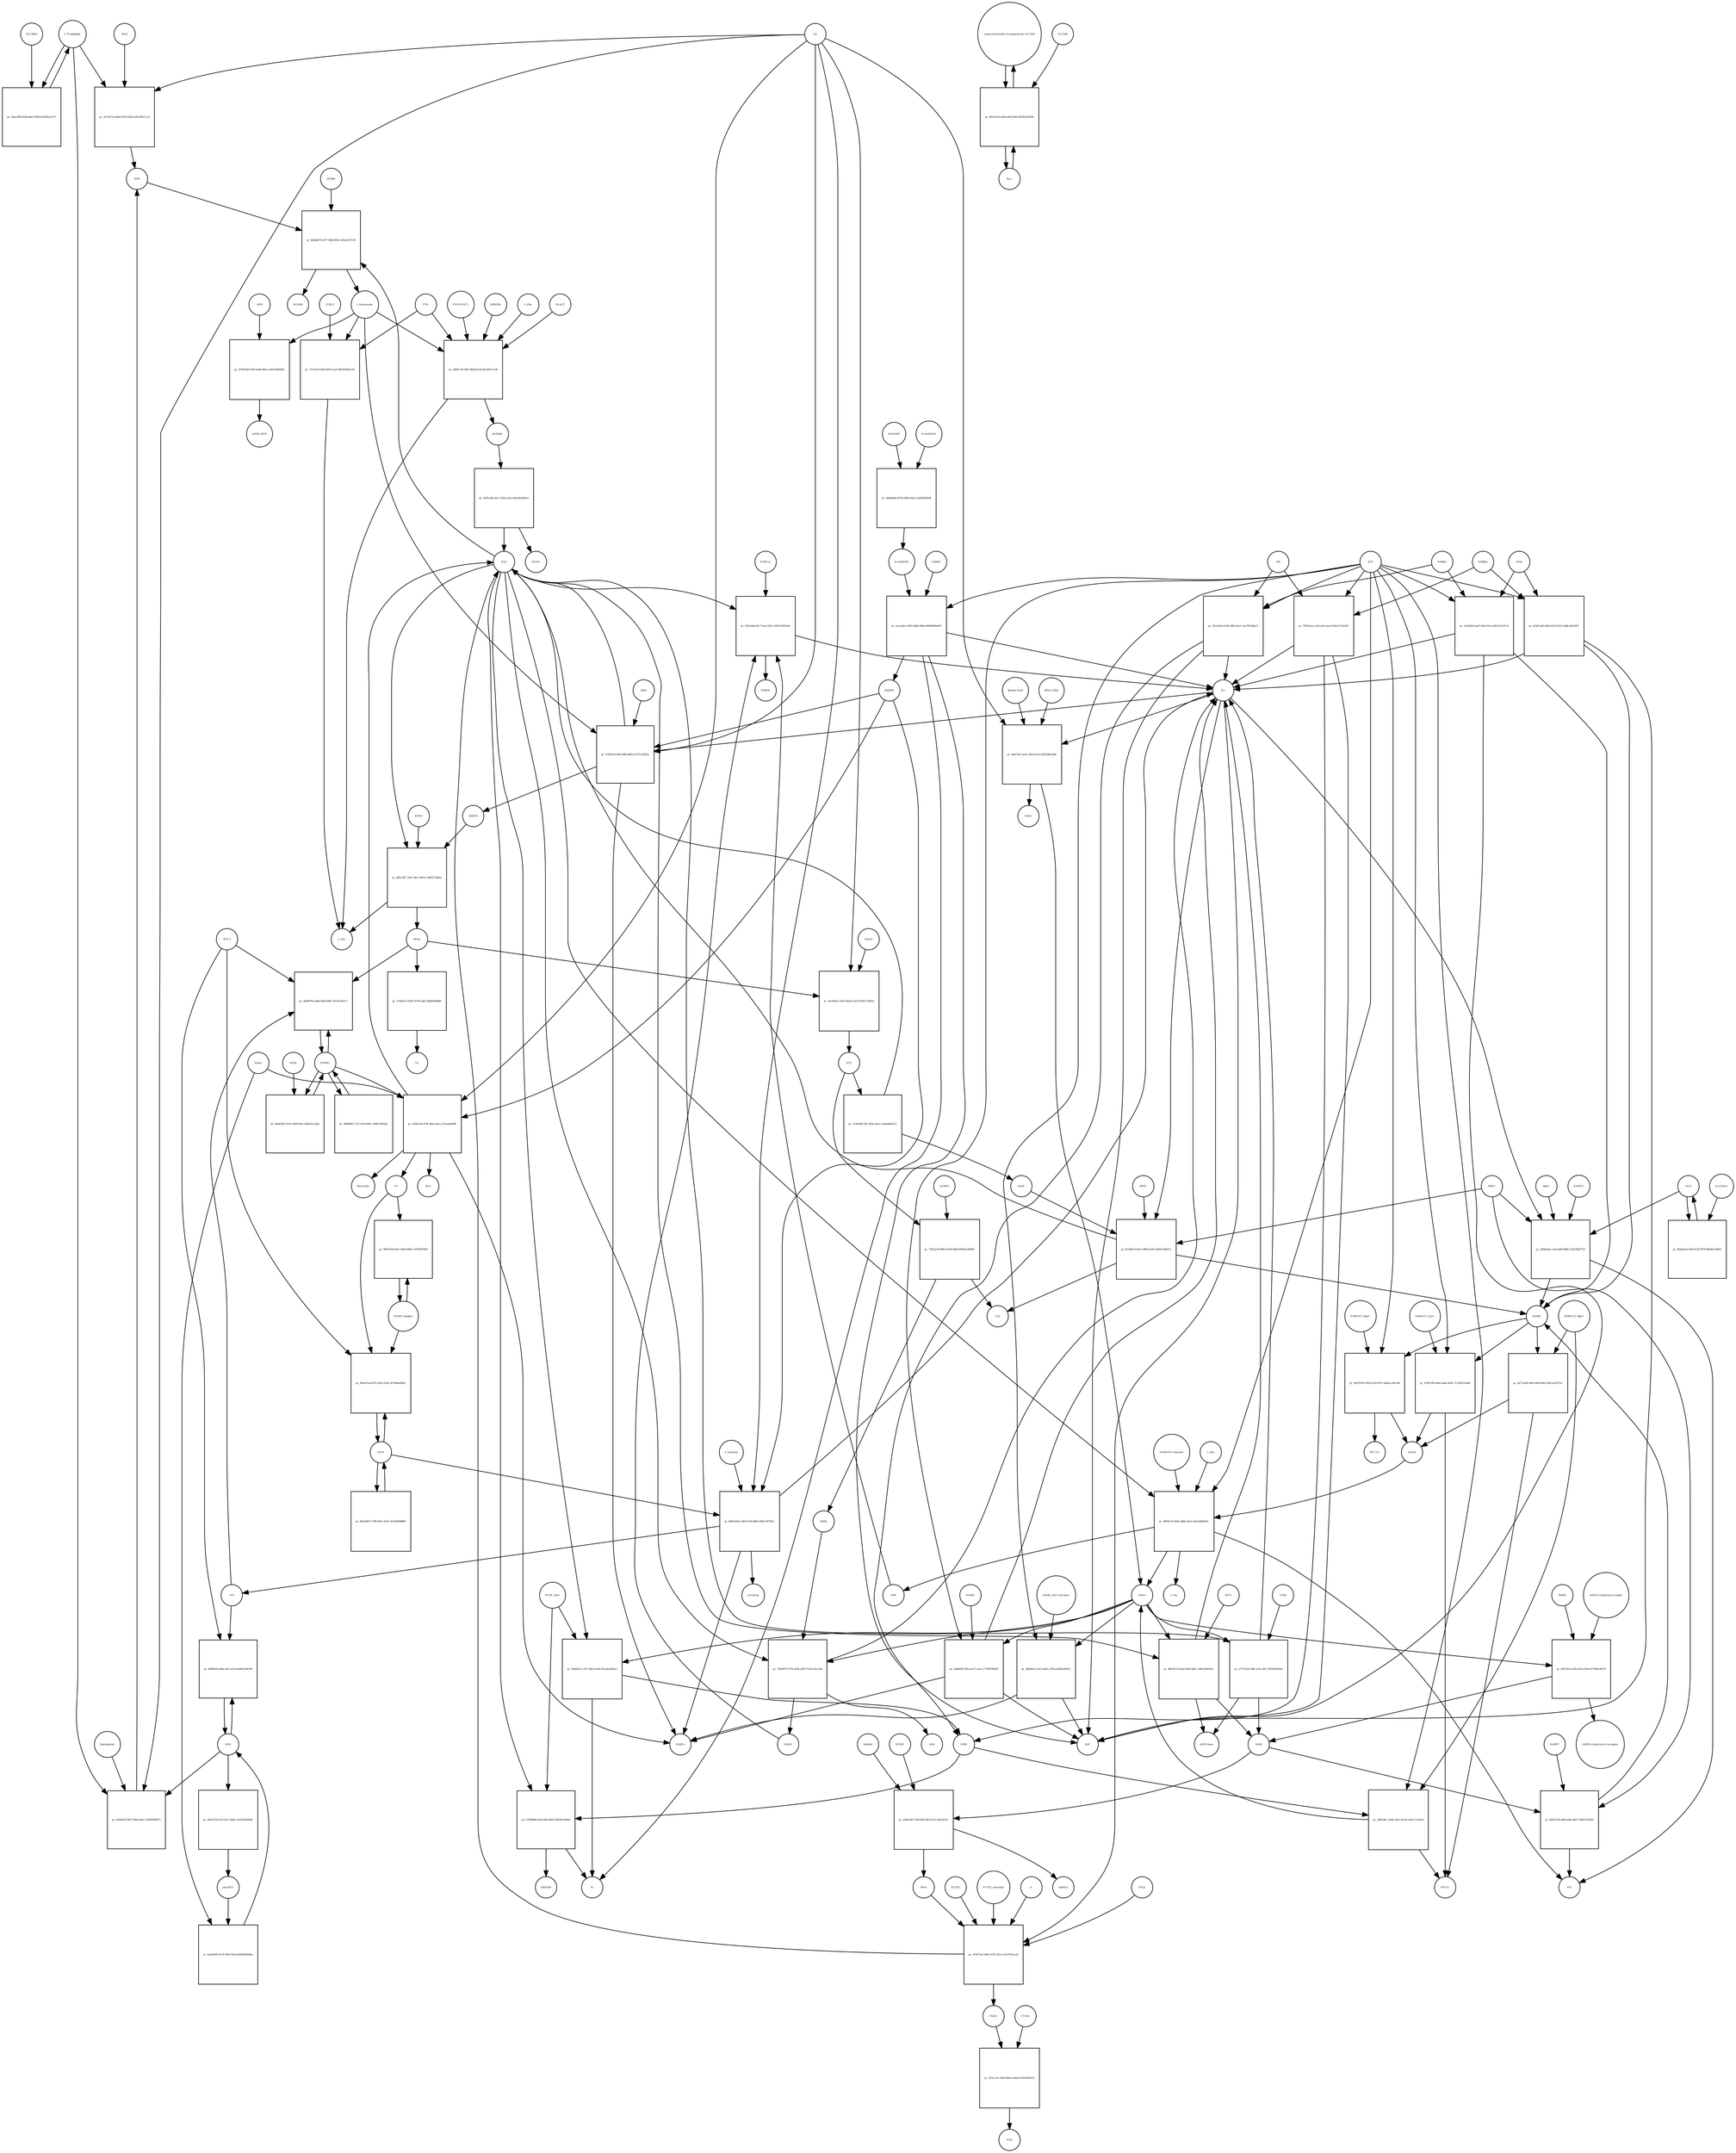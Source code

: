 strict digraph  {
"L-Tryptophan" [annotation="urn_miriam_obo.chebi_CHEBI%3A57912", bipartite=0, cls="simple chemical", fontsize=4, label="L-Tryptophan", shape=circle];
"pr_5dae30f8-d168-4daf-959d-9a263fa15c75" [annotation="", bipartite=1, cls=process, fontsize=4, label="pr_5dae30f8-d168-4daf-959d-9a263fa15c75", shape=square];
SLC36A4 [annotation=urn_miriam_uniprot_Q6YBV0, bipartite=0, cls=macromolecule, fontsize=4, label=SLC36A4, shape=circle];
"pr_207c871b-9ab9-470a-83d2-b36319b17cc4" [annotation="", bipartite=1, cls=process, fontsize=4, label="pr_207c871b-9ab9-470a-83d2-b36319b17cc4", shape=square];
NFK [annotation="urn_miriam_obo.chebi_CHEBI%3A18377", bipartite=0, cls="simple chemical", fontsize=4, label=NFK, shape=circle];
IDO2 [annotation=urn_miriam_uniprot_Q6ZQW0, bipartite=0, cls=macromolecule, fontsize=4, label=IDO2, shape=circle];
O2 [annotation="urn_miriam_obo.chebi_CHEBI%3A15379", bipartite=0, cls="simple chemical", fontsize=4, label=O2, shape=circle];
"pr_4e69efcd-f837-4f69-a9e2-14385f65d875" [annotation="", bipartite=1, cls=process, fontsize=4, label="pr_4e69efcd-f837-4f69-a9e2-14385f65d875", shape=square];
IDO1 [annotation=urn_miriam_uniprot_P14902, bipartite=0, cls=complex, fontsize=4, label=IDO1, shape=circle];
Epacadostat [annotation="", bipartite=0, cls="simple chemical", fontsize=4, label=Epacadostat, shape=circle];
"pr_bd2dab75-eb77-46d4-80dc-af5ee5f57cf0" [annotation="", bipartite=1, cls=process, fontsize=4, label="pr_bd2dab75-eb77-46d4-80dc-af5ee5f57cf0", shape=square];
"L-Kynurenine" [annotation="urn_miriam_obo.chebi_CHEBI%3A16946", bipartite=0, cls="simple chemical", fontsize=4, label="L-Kynurenine", shape=circle];
AFMID [annotation=urn_miriam_uniprot_Q63HM1, bipartite=0, cls=macromolecule, fontsize=4, label=AFMID, shape=circle];
H2O [annotation="urn_miriam_obo.chebi_CHEBI%3A15377", bipartite=0, cls="simple chemical", fontsize=4, label=H2O, shape=circle];
HCOOH [annotation="urn_miriam_obo.chebi_CHEBI%3A30751", bipartite=0, cls="simple chemical", fontsize=4, label=HCOOH, shape=circle];
"pr_a90dc37b-fdb7-4828-be1b-f6a3afb71cdb" [annotation="", bipartite=1, cls=process, fontsize=4, label="pr_a90dc37b-fdb7-4828-be1b-f6a3afb71cdb", shape=square];
"AP-DOBu" [annotation="urn_miriam_obo.chebi_CHEBI%3A17442", bipartite=0, cls="simple chemical", fontsize=4, label="AP-DOBu", shape=circle];
"PXLP-KYAT1" [annotation="urn_miriam_uniprot_Q16773|urn_miriam_obo.chebi_CHEBI%3A18405", bipartite=0, cls="complex multimer", fontsize=4, label="PXLP-KYAT1", shape=circle];
I3PROPA [annotation="urn_miriam_obo.chebi_CHEBI%3A43580", bipartite=0, cls=macromolecule, fontsize=4, label=I3PROPA, shape=circle];
"L-Phe" [annotation="urn_miriam_obo.chebi_CHEBI%3A58095", bipartite=0, cls="simple chemical", fontsize=4, label="L-Phe", shape=circle];
I3LACT [annotation="urn_miriam_obo.chebi_CHEBI%3A55528", bipartite=0, cls=macromolecule, fontsize=4, label=I3LACT, shape=circle];
PYR [annotation="urn_miriam_obo.chebi_CHEBI%3A15361", bipartite=0, cls="simple chemical", fontsize=4, label=PYR, shape=circle];
"L-Ala" [annotation="urn_miriam_obo.chebi_CHEBI%3A57972", bipartite=0, cls="simple chemical", fontsize=4, label="L-Ala", shape=circle];
"pr_7515a55f-3af6-4032-aac0-86c66344e134" [annotation="", bipartite=1, cls=process, fontsize=4, label="pr_7515a55f-3af6-4032-aac0-86c66344e134", shape=square];
CCBL2 [annotation=urn_miriam_uniprot_Q6YP21, bipartite=0, cls="macromolecule multimer", fontsize=4, label=CCBL2, shape=circle];
"pr_26f5c3d4-abc1-4554-acfa-d34e2be9d21d" [annotation="", bipartite=1, cls=process, fontsize=4, label="pr_26f5c3d4-abc1-4554-acfa-d34e2be9d21d", shape=square];
KYNA [annotation="urn_miriam_obo.chebi_CHEBI%3A18344", bipartite=0, cls="simple chemical", fontsize=4, label=KYNA, shape=circle];
"pr_b7f51019-f9fd-49f6-86f3-b7375110f53a" [annotation="", bipartite=1, cls=process, fontsize=4, label="pr_b7f51019-f9fd-49f6-86f3-b7375110f53a", shape=square];
"3HKYN" [annotation="urn_miriam_obo.chebi_CHEBI%3A17380", bipartite=0, cls="simple chemical", fontsize=4, label="3HKYN", shape=circle];
KMO [annotation=urn_miriam_uniprot_O15229, bipartite=0, cls=macromolecule, fontsize=4, label=KMO, shape=circle];
NADPH [annotation="urn_miriam_obo.chebi_CHEBI%3A16474", bipartite=0, cls="simple chemical", fontsize=4, label=NADPH, shape=circle];
"H+" [annotation="urn_miriam_obo.chebi_CHEBI%3A15378", bipartite=0, cls="simple chemical", fontsize=4, label="H+", shape=circle];
"NADP+" [annotation="urn_miriam_obo.chebi_CHEBI%3A18009", bipartite=0, cls="simple chemical", fontsize=4, label="NADP+", shape=circle];
"pr_d80c14f7-1b01-46c1-86e4-c44f92728a6a" [annotation="", bipartite=1, cls=process, fontsize=4, label="pr_d80c14f7-1b01-46c1-86e4-c44f92728a6a", shape=square];
"3HAA" [annotation="urn_miriam_obo.chebi_CHEBI%3A15793", bipartite=0, cls="simple chemical", fontsize=4, label="3HAA", shape=circle];
KYNU [annotation=urn_miriam_uniprot_Q16719, bipartite=0, cls="macromolecule multimer", fontsize=4, label=KYNU, shape=circle];
"pr_ebc95a0c-a433-4b38-ac02-b7e05713d93e" [annotation="", bipartite=1, cls=process, fontsize=4, label="pr_ebc95a0c-a433-4b38-ac02-b7e05713d93e", shape=square];
ACS [annotation="urn_miriam_obo.chebi_CHEBI%3A29044", bipartite=0, cls="simple chemical", fontsize=4, label=ACS, shape=circle];
HAAO [annotation=urn_miriam_uniprot_P46952, bipartite=0, cls=macromolecule, fontsize=4, label=HAAO, shape=circle];
"pr_73412a70-06b3-4100-848d-9f36a2c04993" [annotation="", bipartite=1, cls=process, fontsize=4, label="pr_73412a70-06b3-4100-848d-9f36a2c04993", shape=square];
"2AMA" [annotation="urn_miriam_obo.chebi_CHEBI%3A15745", bipartite=0, cls="simple chemical", fontsize=4, label="2AMA", shape=circle];
ACMSD [annotation=urn_miriam_uniprot_Q8TDX5, bipartite=0, cls="macromolecule multimer", fontsize=4, label=ACMSD, shape=circle];
CO2 [annotation="urn_miriam_obo.chebi_CHEBI%3A16526", bipartite=0, cls="simple chemical", fontsize=4, label=CO2, shape=circle];
"pr_72b59f7f-377b-42db-a03f-7102e7dac10d" [annotation="", bipartite=1, cls=process, fontsize=4, label="pr_72b59f7f-377b-42db-a03f-7102e7dac10d", shape=square];
"2AM" [annotation="urn_miriam_obo.chebi_CHEBI%3A16886", bipartite=0, cls="simple chemical", fontsize=4, label="2AM", shape=circle];
"NAD+" [annotation="urn_miriam_obo.chebi_CHEBI%3A57540", bipartite=0, cls="simple chemical", fontsize=4, label="NAD+", shape=circle];
NADH [annotation="urn_miriam_obo.chebi_CHEBI%3A57945", bipartite=0, cls="simple chemical", fontsize=4, label=NADH, shape=circle];
"pr_c24943f8-2ff1-4f2a-8aea-7aeda68e5fc2" [annotation="", bipartite=1, cls=process, fontsize=4, label="pr_c24943f8-2ff1-4f2a-8aea-7aeda68e5fc2", shape=square];
QUIN [annotation="urn_miriam_obo.chebi_CHEBI%3A16675", bipartite=0, cls="simple chemical", fontsize=4, label=QUIN, shape=circle];
"pr_b70455b0-f328-4a4d-904a-cabd706dd566" [annotation="", bipartite=1, cls=process, fontsize=4, label="pr_b70455b0-f328-4a4d-904a-cabd706dd566", shape=square];
AHR [annotation=urn_miriam_uniprot_P35869, bipartite=0, cls=macromolecule, fontsize=4, label=AHR, shape=circle];
"AHR/L-KYN" [annotation="", bipartite=0, cls=complex, fontsize=4, label="AHR/L-KYN", shape=circle];
"pr_9096fefd-b90a-4af1-af18-8a8bd1836190" [annotation="", bipartite=1, cls=process, fontsize=4, label="pr_9096fefd-b90a-4af1-af18-8a8bd1836190", shape=square];
NO [annotation="urn_miriam_obo.chebi_CHEBI%3A16480", bipartite=0, cls="simple chemical", fontsize=4, label=NO, shape=circle];
"IFN-G" [annotation=urn_miriam_uniprot_Q14609, bipartite=0, cls=macromolecule, fontsize=4, label="IFN-G", shape=circle];
iNOS [annotation=urn_miriam_uniprot_P35228, bipartite=0, cls=macromolecule, fontsize=4, label=iNOS, shape=circle];
"pr_905a07ad-6476-45b2-93ed-26794fe89db2" [annotation="", bipartite=1, cls=process, fontsize=4, label="pr_905a07ad-6476-45b2-93ed-26794fe89db2", shape=square];
"Nf-KB Complex" [annotation="urn_miriam_uniprot_P19838|urn_miriam_uniprot_Q04206|urn_miriam_uniprot_Q00653", bipartite=0, cls=complex, fontsize=4, label="Nf-KB Complex", shape=circle];
CO [annotation="urn_miriam_obo.chebi_CHEBI%3A17245", bipartite=0, cls="simple chemical", fontsize=4, label=CO, shape=circle];
"L-Arginine" [annotation="urn_miriam_obo.chebi_CHEBI%3A16467", bipartite=0, cls="simple chemical", fontsize=4, label="L-Arginine", shape=circle];
"pr_d005a0d4-c26b-4158-bd00-a09ec937f2e1" [annotation="", bipartite=1, cls=process, fontsize=4, label="pr_d005a0d4-c26b-4158-bd00-a09ec937f2e1", shape=square];
Citrulline [annotation="urn_miriam_obo.chebi_CHEBI%3A16349", bipartite=0, cls="simple chemical", fontsize=4, label=Citrulline, shape=circle];
"pr_0b324d51-3706-454c-8a25-50334b99888f" [annotation="", bipartite=1, cls=process, fontsize=4, label="pr_0b324d51-3706-454c-8a25-50334b99888f", shape=square];
"pr_4f61411b-2a7f-4c11-8bac-2e52201bd56b" [annotation="", bipartite=1, cls=process, fontsize=4, label="pr_4f61411b-2a7f-4c11-8bac-2e52201bd56b", shape=square];
"apo-IDO1" [annotation=urn_miriam_uniprot_P14902, bipartite=0, cls=macromolecule, fontsize=4, label="apo-IDO1", shape=circle];
"R-NADPHX" [annotation="urn_miriam_obo.chebi_CHEBI%3A64085", bipartite=0, cls="simple chemical", fontsize=4, label="R-NADPHX", shape=circle];
"pr_e069da8b-007b-4588-9da9-132f383826df" [annotation="", bipartite=1, cls=process, fontsize=4, label="pr_e069da8b-007b-4588-9da9-132f383826df", shape=square];
"S-NADPHX" [annotation="urn_miriam_obo.chebi_CHEBI%3A64084", bipartite=0, cls="simple chemical", fontsize=4, label="S-NADPHX", shape=circle];
APOA1BP [annotation=urn_miriam_uniprot_O95544, bipartite=0, cls="macromolecule multimer", fontsize=4, label=APOA1BP, shape=circle];
"pr_dca2e6e5-2005-4d96-89b4-88894960e607" [annotation="", bipartite=1, cls=process, fontsize=4, label="pr_dca2e6e5-2005-4d96-89b4-88894960e607", shape=square];
CARKD [annotation=urn_miriam_uniprot_Q8IW45, bipartite=0, cls=macromolecule, fontsize=4, label=CARKD, shape=circle];
ATP [annotation="urn_miriam_obo.chebi_CHEBI%3A30616", bipartite=0, cls="simple chemical", fontsize=4, label=ATP, shape=circle];
ADP [annotation="urn_miriam_obo.chebi_CHEBI%3A456216", bipartite=0, cls="simple chemical", fontsize=4, label=ADP, shape=circle];
Pi [annotation="urn_miriam_obo.chebi_CHEBI%3A18367", bipartite=0, cls="simple chemical", fontsize=4, label=Pi, shape=circle];
"pr_e4b8d0f2-9f3e-4e57-aae5-2779907b0f55" [annotation="", bipartite=1, cls=process, fontsize=4, label="pr_e4b8d0f2-9f3e-4e57-aae5-2779907b0f55", shape=square];
NADK2 [annotation=urn_miriam_uniprot_Q4G0N4, bipartite=0, cls="macromolecule multimer", fontsize=4, label=NADK2, shape=circle];
NAMN [annotation="urn_miriam_obo.chebi_CHEBI%3A15763", bipartite=0, cls="simple chemical", fontsize=4, label=NAMN, shape=circle];
"pr_96478703-0504-4c28-9071-bb64ca34ce9b" [annotation="", bipartite=1, cls=process, fontsize=4, label="pr_96478703-0504-4c28-9071-bb64ca34ce9b", shape=square];
NAAD [annotation="urn_miriam_obo.chebi_CHEBI%3A18304", bipartite=0, cls="simple chemical", fontsize=4, label=NAAD, shape=circle];
"NMNAT3_Mg2+" [annotation="urn_miriam_uniprot_Q96T66|urn_miriam_obo.chebi_CHEBI%3A18420", bipartite=0, cls="complex multimer", fontsize=4, label="NMNAT3_Mg2+", shape=circle];
"PPi (3-)" [annotation="urn_miriam_obo.chebi_CHEBI%3A33019", bipartite=0, cls="simple chemical", fontsize=4, label="PPi (3-)", shape=circle];
"pr_9a713a96-440f-4969-80b3-9ba1e2f975e7" [annotation="", bipartite=1, cls=process, fontsize=4, label="pr_9a713a96-440f-4969-80b3-9ba1e2f975e7", shape=square];
"NMNAT2_Mg2+" [annotation="urn_miriam_uniprot_Q9BZQ4|urn_miriam_obo.chebi_CHEBI%3A18420", bipartite=0, cls=complex, fontsize=4, label="NMNAT2_Mg2+", shape=circle];
"PPi(3-)" [annotation="urn_miriam_obo.chebi_CHEBI%3A33019", bipartite=0, cls="simple chemical", fontsize=4, label="PPi(3-)", shape=circle];
NAR [annotation="urn_miriam_obo.chebi_CHEBI%3A58527", bipartite=0, cls="simple chemical", fontsize=4, label=NAR, shape=circle];
"pr_c5e45bc8-aaf7-4fef-97ee-0d0215a7d7cd" [annotation="", bipartite=1, cls=process, fontsize=4, label="pr_c5e45bc8-aaf7-4fef-97ee-0d0215a7d7cd", shape=square];
NMRK1 [annotation=urn_miriam_uniprot_Q9NWW6, bipartite=0, cls=macromolecule, fontsize=4, label=NMRK1, shape=circle];
"pr_0c687ad0-9482-4220-921d-38dfc4d7d187" [annotation="", bipartite=1, cls=process, fontsize=4, label="pr_0c687ad0-9482-4220-921d-38dfc4d7d187", shape=square];
NMRK2 [annotation=urn_miriam_uniprot_Q9NPI5, bipartite=0, cls=macromolecule, fontsize=4, label=NMRK2, shape=circle];
"pr_4bf5611b-45ba-4db0-a8c2-4a4cd288e56c" [annotation="", bipartite=1, cls=process, fontsize=4, label="pr_4bf5611b-45ba-4db0-a8c2-4a4cd288e56c", shape=square];
"NADSYN1 hexamer" [annotation=urn_miriam_uniprot_Q6IA69, bipartite=0, cls="macromolecule multimer", fontsize=4, label="NADSYN1 hexamer", shape=circle];
"L-Gln" [annotation="urn_miriam_obo.chebi_CHEBI%3A58359", bipartite=0, cls="simple chemical", fontsize=4, label="L-Gln", shape=circle];
"L-Glu" [annotation="urn_miriam_obo.chebi_CHEBI%3A29985", bipartite=0, cls="simple chemical", fontsize=4, label="L-Glu", shape=circle];
AMP [annotation="urn_miriam_obo.chebi_CHEBI%3A16027", bipartite=0, cls="simple chemical", fontsize=4, label=AMP, shape=circle];
PPi [annotation="urn_miriam_obo.chebi_CHEBI%3A29888", bipartite=0, cls="simple chemical", fontsize=4, label=PPi, shape=circle];
NMN [annotation="urn_miriam_obo.chebi_CHEBI%3A14649", bipartite=0, cls="simple chemical", fontsize=4, label=NMN, shape=circle];
"pr_368c38cc-bb9c-42a7-8cad-c49ccc7ceaad" [annotation="", bipartite=1, cls=process, fontsize=4, label="pr_368c38cc-bb9c-42a7-8cad-c49ccc7ceaad", shape=square];
NR [annotation="urn_miriam_obo.chebi_CHEBI%3A15927", bipartite=0, cls="simple chemical", fontsize=4, label=NR, shape=circle];
"pr_5915e418-2339-49b5-bea1-1ea765368e27" [annotation="", bipartite=1, cls=process, fontsize=4, label="pr_5915e418-2339-49b5-bea1-1ea765368e27", shape=square];
"pr_7907d1ae-cd23-4cf2-aec4-58c6c37b3255" [annotation="", bipartite=1, cls=process, fontsize=4, label="pr_7907d1ae-cd23-4cf2-aec4-58c6c37b3255", shape=square];
NCA [annotation="urn_miriam_obo.chebi_CHEBI%3A32544", bipartite=0, cls="simple chemical", fontsize=4, label=NCA, shape=circle];
"pr_3b5bed2a-cefd-4a86-8f8d-c52e76bd772f" [annotation="", bipartite=1, cls=process, fontsize=4, label="pr_3b5bed2a-cefd-4a86-8f8d-c52e76bd772f", shape=square];
NAPRT1 [annotation=urn_miriam_uniprot_Q6XQN6, bipartite=0, cls="macromolecule multimer", fontsize=4, label=NAPRT1, shape=circle];
"Mg2+" [annotation="urn_miriam_obo.chebi_CHEBI%3A18420", bipartite=0, cls="simple chemical", fontsize=4, label="Mg2+", shape=circle];
PRPP [annotation="urn_miriam_obo.chebi_CHEBI%3A17111", bipartite=0, cls="simple chemical", fontsize=4, label=PRPP, shape=circle];
"pr_402f3f29-e03b-4d14-834d-9779dbc09f78" [annotation="", bipartite=1, cls=process, fontsize=4, label="pr_402f3f29-e03b-4d14-834d-9779dbc09f78", shape=square];
NAM [annotation="urn_miriam_obo.chebi_CHEBI%3A17154", bipartite=0, cls="simple chemical", fontsize=4, label=NAM, shape=circle];
PARPs [annotation="urn_miriam_uniprot_Q8N5Y8|urn_miriam_uniprot_Q53GL7|urn_miriam_uniprot_Q8IXQ6", bipartite=0, cls=macromolecule, fontsize=4, label=PARPs, shape=circle];
"(ADP-D-ribosyl)(n)-acceptor" [annotation="urn_miriam_obo.chebi_CHEBI%3A133202", bipartite=0, cls="simple chemical", fontsize=4, label="(ADP-D-ribosyl)(n)-acceptor", shape=circle];
"(ADP-D-ribosyl)(n+1)-acceptor" [annotation="urn_miriam_obo.chebi_CHEBI%3A133203", bipartite=0, cls="simple chemical", fontsize=4, label="(ADP-D-ribosyl)(n+1)-acceptor", shape=circle];
"pr_9a5b7cb0-a6fb-4dee-96cf-194527a1f5f2" [annotation="", bipartite=1, cls=process, fontsize=4, label="pr_9a5b7cb0-a6fb-4dee-96cf-194527a1f5f2", shape=square];
NAMPT [annotation=urn_miriam_uniprot_P43490, bipartite=0, cls=macromolecule, fontsize=4, label=NAMPT, shape=circle];
"pr_e083caf6-7564-4f63-8013-8c1cd2e2dc33" [annotation="", bipartite=1, cls=process, fontsize=4, label="pr_e083caf6-7564-4f63-8013-8c1cd2e2dc33", shape=square];
MNA [annotation="urn_miriam_obo.chebi_CHEBI%3A16797", bipartite=0, cls="simple chemical", fontsize=4, label=MNA, shape=circle];
NNMT [annotation=urn_miriam_uniprot_P40261, bipartite=0, cls=macromolecule, fontsize=4, label=NNMT, shape=circle];
AdoMet [annotation="urn_miriam_obo.chebi_CHEBI%3A15414", bipartite=0, cls="simple chemical", fontsize=4, label=AdoMet, shape=circle];
AdoHcy [annotation="urn_miriam_obo.chebi_CHEBI%3A16680", bipartite=0, cls="simple chemical", fontsize=4, label=AdoHcy, shape=circle];
"pr_d1228ec6-bbc1-49f9-a52b-e5045c963015" [annotation="", bipartite=1, cls=process, fontsize=4, label="pr_d1228ec6-bbc1-49f9-a52b-e5045c963015", shape=square];
QPRT [annotation=urn_miriam_uniprot_Q15274, bipartite=0, cls=macromolecule, fontsize=4, label=QPRT, shape=circle];
"pr_d6f464ca-f5e2-4d43-a79b-d22b9e2fb47a" [annotation="", bipartite=1, cls=process, fontsize=4, label="pr_d6f464ca-f5e2-4d43-a79b-d22b9e2fb47a", shape=square];
"NADK_Zn2+ tetramer" [annotation="urn_miriam_uniprot_O95544|urn_miriam_obo.chebi_CHEBI%3A29105", bipartite=0, cls="complex multimer", fontsize=4, label="NADK_Zn2+ tetramer", shape=circle];
"pr_080c817d-ba26-48f3-bdb7-1d9c5384582c" [annotation="", bipartite=1, cls=process, fontsize=4, label="pr_080c817d-ba26-48f3-bdb7-1d9c5384582c", shape=square];
"ADP-ribose" [annotation="urn_miriam_obo.chebi_CHEBI%3A57967", bipartite=0, cls="simple chemical", fontsize=4, label="ADP-ribose", shape=circle];
BST1 [annotation=urn_miriam_uniprot_Q10588, bipartite=0, cls="macromolecule multimer", fontsize=4, label=BST1, shape=circle];
"pr_a7727e2b-598f-41d1-afe1-5f65d9f2f9a9" [annotation="", bipartite=1, cls=process, fontsize=4, label="pr_a7727e2b-598f-41d1-afe1-5f65d9f2f9a9", shape=square];
CD38 [annotation=urn_miriam_uniprot_P28907, bipartite=0, cls=macromolecule, fontsize=4, label=CD38, shape=circle];
"dh-beta-NAD" [annotation="urn_miriam_obo.chebi_CHEBI%3A90171|urn_miriam_obo.chebi_CHEBI%3A90174", bipartite=0, cls="simple chemical", fontsize=4, label="dh-beta-NAD", shape=circle];
"pr_a4fa7e61-aa4c-4f0d-813a-a30259be028e" [annotation="", bipartite=1, cls=process, fontsize=4, label="pr_a4fa7e61-aa4c-4f0d-813a-a30259be028e", shape=square];
H2O2 [annotation="urn_miriam_obo.chebi_CHEBI%3A16240", bipartite=0, cls="simple chemical", fontsize=4, label=H2O2, shape=circle];
RNLS_FAD [annotation="urn_miriam_uniprot_Q5VYX0|urn_miriam_obo.chebi_CHEBI%3A16238", bipartite=0, cls=complex, fontsize=4, label=RNLS_FAD, shape=circle];
"pr_544b03c5-c97c-48cd-919d-f5eada5482a3" [annotation="", bipartite=1, cls=process, fontsize=4, label="pr_544b03c5-c97c-48cd-919d-f5eada5482a3", shape=square];
"NT5E_Zn2+" [annotation="urn_miriam_uniprot_P21589|urn_miriam_obo.chebi_CHEBI%3A29105", bipartite=0, cls="complex multimer", fontsize=4, label="NT5E_Zn2+", shape=circle];
"pr_e7584964-afe6-4f9a-8b53-a859f21000ef" [annotation="", bipartite=1, cls=process, fontsize=4, label="pr_e7584964-afe6-4f9a-8b53-a859f21000ef", shape=square];
NRNAM [annotation="urn_miriam_obo.chebi_CHEBI%3A15927", bipartite=0, cls="simple chemical", fontsize=4, label=NRNAM, shape=circle];
"pr_0b2ba5e2-f5e8-4154-8f7f-b9bd0a33f641" [annotation="", bipartite=1, cls=process, fontsize=4, label="pr_0b2ba5e2-f5e8-4154-8f7f-b9bd0a33f641", shape=square];
SLC22A13 [annotation=urn_miriam_uniprot_Q9Y226, bipartite=0, cls=macromolecule, fontsize=4, label=SLC22A13, shape=circle];
"pr_50f1b58d-9a77-4ac3-815c-6f01162932eb" [annotation="", bipartite=1, cls=process, fontsize=4, label="pr_50f1b58d-9a77-4ac3-815c-6f01162932eb", shape=square];
NMNH [annotation="urn_miriam_obo.chebi_CHEBI%3A74452", bipartite=0, cls="simple chemical", fontsize=4, label=NMNH, shape=circle];
NUDT12 [annotation=urn_miriam_uniprot_Q9BQG2, bipartite=0, cls=macromolecule, fontsize=4, label=NUDT12, shape=circle];
"pr_47847200-08a0-4dee-8e81-7c1050114a94" [annotation="", bipartite=1, cls=process, fontsize=4, label="pr_47847200-08a0-4dee-8e81-7c1050114a94", shape=square];
"NMNAT1_Zn2+" [annotation="urn_miriam_uniprot_Q9HAN9|urn_miriam_obo.chebi_CHEBI%3A29105", bipartite=0, cls="complex multimer", fontsize=4, label="NMNAT1_Zn2+", shape=circle];
PGG2 [annotation="urn_miriam_obo.chebi_CHEBI%3A27647", bipartite=0, cls="simple chemical", fontsize=4, label=PGG2, shape=circle];
"pr_b7b6752e-06b5-47ff-a31b-1c9a7910aca8" [annotation="", bipartite=1, cls=process, fontsize=4, label="pr_b7b6752e-06b5-47ff-a31b-1c9a7910aca8", shape=square];
PGH2 [annotation="urn_miriam_obo.chebi_CHEBI%3A15554", bipartite=0, cls="simple chemical", fontsize=4, label=PGH2, shape=circle];
PTGS2 [annotation=urn_miriam_uniprot_P35354, bipartite=0, cls="macromolecule multimer", fontsize=4, label=PTGS2, shape=circle];
PTCS2_celecoxib [annotation="urn_miriam_uniprot_P35354|urn_miriam_obo.chebi_CHEBI%3A41423", bipartite=0, cls=complex, fontsize=4, label=PTCS2_celecoxib, shape=circle];
"e-" [annotation="urn_miriam_obo.chebi_CHEBI%3A10545", bipartite=0, cls="simple chemical", fontsize=4, label="e-", shape=circle];
"pr_353ccc0c-d924-4ba4-a0bd-d73653366215" [annotation="", bipartite=1, cls=process, fontsize=4, label="pr_353ccc0c-d924-4ba4-a0bd-d73653366215", shape=square];
PGI2 [annotation="urn_miriam_obo.chebi_CHEBI%3A15552", bipartite=0, cls="simple chemical", fontsize=4, label=PGI2, shape=circle];
PTGIS [annotation=urn_miriam_uniprot_Q16647, bipartite=0, cls=macromolecule, fontsize=4, label=PTGIS, shape=circle];
"monocarboxylates transported by SLC5A8" [annotation="", bipartite=0, cls="simple chemical", fontsize=4, label="monocarboxylates transported by SLC5A8", shape=circle];
"pr_b5074cd2-ed49-405f-b0f2-8b23fe2d0391" [annotation="", bipartite=1, cls=process, fontsize=4, label="pr_b5074cd2-ed49-405f-b0f2-8b23fe2d0391", shape=square];
SLC5A8 [annotation=urn_miriam_uniprot_Q8N695, bipartite=0, cls=macromolecule, fontsize=4, label=SLC5A8, shape=circle];
"Na+" [annotation="urn_miriam_obo.chebi_CHEBI%3A29101", bipartite=0, cls="simple chemical", fontsize=4, label="Na+", shape=circle];
HMOX1 [annotation="", bipartite=0, cls=macromolecule, fontsize=4, label=HMOX1, shape=circle];
"pr_debf078e-ebdb-4af6-b8f4-7be1fa54e217" [annotation="", bipartite=1, cls=process, fontsize=4, label="pr_debf078e-ebdb-4af6-b8f4-7be1fa54e217", shape=square];
"pr_8d9fdbfb-7121-4318-bf4c-cf46b76b26af" [annotation="", bipartite=1, cls=process, fontsize=4, label="pr_8d9fdbfb-7121-4318-bf4c-cf46b76b26af", shape=square];
Heme [annotation="urn_miriam_obo.chebi_CHEBI%3A30413", bipartite=0, cls="simple chemical", fontsize=4, label=Heme, shape=circle];
"pr_e950c5d3-67ff-46ae-bec2-a7dcafad69ff" [annotation="", bipartite=1, cls=process, fontsize=4, label="pr_e950c5d3-67ff-46ae-bec2-a7dcafad69ff", shape=square];
Biliverdin [annotation="urn_miriam_obo.chebi_CHEBI%3A17033", bipartite=0, cls="simple chemical", fontsize=4, label=Biliverdin, shape=circle];
"Fe2+" [annotation="urn_miriam_obo.chebi_CHEBI%3A29033", bipartite=0, cls="simple chemical", fontsize=4, label="Fe2+", shape=circle];
"pr_8a845b32-8161-466f-9f2e-afdb1011af4a" [annotation="", bipartite=1, cls=process, fontsize=4, label="pr_8a845b32-8161-466f-9f2e-afdb1011af4a", shape=square];
Orf3a [annotation="urn_miriam_ncbiprotein_BCD58754|urn_miriam_uniprot_P0DTC3", bipartite=0, cls=macromolecule, fontsize=4, label=Orf3a, shape=circle];
"pr_990471f6-d1dc-404a-bbf6-c197403f3f59" [annotation="", bipartite=1, cls=process, fontsize=4, label="pr_990471f6-d1dc-404a-bbf6-c197403f3f59", shape=square];
"pr_baa05045-8c36-4fd5-96ad-64385b85fdbe" [annotation="", bipartite=1, cls=process, fontsize=4, label="pr_baa05045-8c36-4fd5-96ad-64385b85fdbe", shape=square];
"pr_a7465e31-6345-4759-aaf6-242bf0af8866" [annotation="", bipartite=1, cls="omitted process", fontsize=4, label="pr_a7465e31-6345-4759-aaf6-242bf0af8866", shape=square];
CA [annotation="", bipartite=0, cls="simple chemical", fontsize=4, label=CA, shape=circle];
"L-Tryptophan" -> "pr_5dae30f8-d168-4daf-959d-9a263fa15c75"  [annotation="", interaction_type=consumption];
"L-Tryptophan" -> "pr_207c871b-9ab9-470a-83d2-b36319b17cc4"  [annotation="", interaction_type=consumption];
"L-Tryptophan" -> "pr_4e69efcd-f837-4f69-a9e2-14385f65d875"  [annotation="", interaction_type=consumption];
"pr_5dae30f8-d168-4daf-959d-9a263fa15c75" -> "L-Tryptophan"  [annotation="", interaction_type=production];
SLC36A4 -> "pr_5dae30f8-d168-4daf-959d-9a263fa15c75"  [annotation="", interaction_type=catalysis];
"pr_207c871b-9ab9-470a-83d2-b36319b17cc4" -> NFK  [annotation="", interaction_type=production];
NFK -> "pr_bd2dab75-eb77-46d4-80dc-af5ee5f57cf0"  [annotation="", interaction_type=consumption];
IDO2 -> "pr_207c871b-9ab9-470a-83d2-b36319b17cc4"  [annotation="", interaction_type=catalysis];
O2 -> "pr_207c871b-9ab9-470a-83d2-b36319b17cc4"  [annotation="", interaction_type=consumption];
O2 -> "pr_4e69efcd-f837-4f69-a9e2-14385f65d875"  [annotation="", interaction_type=consumption];
O2 -> "pr_b7f51019-f9fd-49f6-86f3-b7375110f53a"  [annotation="", interaction_type=consumption];
O2 -> "pr_ebc95a0c-a433-4b38-ac02-b7e05713d93e"  [annotation="", interaction_type=consumption];
O2 -> "pr_d005a0d4-c26b-4158-bd00-a09ec937f2e1"  [annotation="", interaction_type=consumption];
O2 -> "pr_a4fa7e61-aa4c-4f0d-813a-a30259be028e"  [annotation="", interaction_type=consumption];
O2 -> "pr_e950c5d3-67ff-46ae-bec2-a7dcafad69ff"  [annotation="", interaction_type=consumption];
"pr_4e69efcd-f837-4f69-a9e2-14385f65d875" -> NFK  [annotation="", interaction_type=production];
IDO1 -> "pr_4e69efcd-f837-4f69-a9e2-14385f65d875"  [annotation="urn_miriam_pubmed_29531094|urn_miriam_pubmed_28523098|urn_miriam_pubmed_30338242|urn_miriam_pubmed_32292563", interaction_type=catalysis];
IDO1 -> "pr_9096fefd-b90a-4af1-af18-8a8bd1836190"  [annotation="", interaction_type=consumption];
IDO1 -> "pr_4f61411b-2a7f-4c11-8bac-2e52201bd56b"  [annotation="", interaction_type=consumption];
Epacadostat -> "pr_4e69efcd-f837-4f69-a9e2-14385f65d875"  [annotation="urn_miriam_pubmed_29531094|urn_miriam_pubmed_28523098|urn_miriam_pubmed_30338242|urn_miriam_pubmed_32292563", interaction_type=inhibition];
"pr_bd2dab75-eb77-46d4-80dc-af5ee5f57cf0" -> "L-Kynurenine"  [annotation="", interaction_type=production];
"pr_bd2dab75-eb77-46d4-80dc-af5ee5f57cf0" -> HCOOH  [annotation="", interaction_type=production];
"L-Kynurenine" -> "pr_a90dc37b-fdb7-4828-be1b-f6a3afb71cdb"  [annotation="", interaction_type=consumption];
"L-Kynurenine" -> "pr_7515a55f-3af6-4032-aac0-86c66344e134"  [annotation="", interaction_type=consumption];
"L-Kynurenine" -> "pr_b7f51019-f9fd-49f6-86f3-b7375110f53a"  [annotation="", interaction_type=consumption];
"L-Kynurenine" -> "pr_b70455b0-f328-4a4d-904a-cabd706dd566"  [annotation="", interaction_type=consumption];
AFMID -> "pr_bd2dab75-eb77-46d4-80dc-af5ee5f57cf0"  [annotation=urn_miriam_pubmed_29531094, interaction_type=catalysis];
H2O -> "pr_bd2dab75-eb77-46d4-80dc-af5ee5f57cf0"  [annotation="", interaction_type=consumption];
H2O -> "pr_d80c14f7-1b01-46c1-86e4-c44f92728a6a"  [annotation="", interaction_type=consumption];
H2O -> "pr_72b59f7f-377b-42db-a03f-7102e7dac10d"  [annotation="", interaction_type=consumption];
H2O -> "pr_4bf5611b-45ba-4db0-a8c2-4a4cd288e56c"  [annotation="", interaction_type=consumption];
H2O -> "pr_080c817d-ba26-48f3-bdb7-1d9c5384582c"  [annotation="", interaction_type=consumption];
H2O -> "pr_a7727e2b-598f-41d1-afe1-5f65d9f2f9a9"  [annotation="", interaction_type=consumption];
H2O -> "pr_544b03c5-c97c-48cd-919d-f5eada5482a3"  [annotation="", interaction_type=consumption];
H2O -> "pr_e7584964-afe6-4f9a-8b53-a859f21000ef"  [annotation="", interaction_type=consumption];
H2O -> "pr_50f1b58d-9a77-4ac3-815c-6f01162932eb"  [annotation="", interaction_type=consumption];
"pr_a90dc37b-fdb7-4828-be1b-f6a3afb71cdb" -> "AP-DOBu"  [annotation="", interaction_type=production];
"pr_a90dc37b-fdb7-4828-be1b-f6a3afb71cdb" -> "L-Ala"  [annotation="", interaction_type=production];
"AP-DOBu" -> "pr_26f5c3d4-abc1-4554-acfa-d34e2be9d21d"  [annotation="", interaction_type=consumption];
"PXLP-KYAT1" -> "pr_a90dc37b-fdb7-4828-be1b-f6a3afb71cdb"  [annotation="", interaction_type=catalysis];
I3PROPA -> "pr_a90dc37b-fdb7-4828-be1b-f6a3afb71cdb"  [annotation="", interaction_type=inhibition];
"L-Phe" -> "pr_a90dc37b-fdb7-4828-be1b-f6a3afb71cdb"  [annotation="", interaction_type=inhibition];
I3LACT -> "pr_a90dc37b-fdb7-4828-be1b-f6a3afb71cdb"  [annotation="", interaction_type=inhibition];
PYR -> "pr_a90dc37b-fdb7-4828-be1b-f6a3afb71cdb"  [annotation="", interaction_type=consumption];
PYR -> "pr_7515a55f-3af6-4032-aac0-86c66344e134"  [annotation="", interaction_type=consumption];
"pr_7515a55f-3af6-4032-aac0-86c66344e134" -> "L-Ala"  [annotation="", interaction_type=production];
CCBL2 -> "pr_7515a55f-3af6-4032-aac0-86c66344e134"  [annotation="", interaction_type=catalysis];
"pr_26f5c3d4-abc1-4554-acfa-d34e2be9d21d" -> KYNA  [annotation="", interaction_type=production];
"pr_26f5c3d4-abc1-4554-acfa-d34e2be9d21d" -> H2O  [annotation="", interaction_type=production];
"pr_b7f51019-f9fd-49f6-86f3-b7375110f53a" -> "3HKYN"  [annotation="", interaction_type=production];
"pr_b7f51019-f9fd-49f6-86f3-b7375110f53a" -> H2O  [annotation="", interaction_type=production];
"pr_b7f51019-f9fd-49f6-86f3-b7375110f53a" -> "NADP+"  [annotation="", interaction_type=production];
"3HKYN" -> "pr_d80c14f7-1b01-46c1-86e4-c44f92728a6a"  [annotation="", interaction_type=consumption];
KMO -> "pr_b7f51019-f9fd-49f6-86f3-b7375110f53a"  [annotation="", interaction_type=catalysis];
NADPH -> "pr_b7f51019-f9fd-49f6-86f3-b7375110f53a"  [annotation="", interaction_type=consumption];
NADPH -> "pr_d005a0d4-c26b-4158-bd00-a09ec937f2e1"  [annotation="", interaction_type=consumption];
NADPH -> "pr_e950c5d3-67ff-46ae-bec2-a7dcafad69ff"  [annotation="", interaction_type=consumption];
"H+" -> "pr_b7f51019-f9fd-49f6-86f3-b7375110f53a"  [annotation="", interaction_type=consumption];
"H+" -> "pr_3b5bed2a-cefd-4a86-8f8d-c52e76bd772f"  [annotation="", interaction_type=consumption];
"H+" -> "pr_d1228ec6-bbc1-49f9-a52b-e5045c963015"  [annotation="", interaction_type=consumption];
"H+" -> "pr_a4fa7e61-aa4c-4f0d-813a-a30259be028e"  [annotation="", interaction_type=consumption];
"H+" -> "pr_b7b6752e-06b5-47ff-a31b-1c9a7910aca8"  [annotation="", interaction_type=consumption];
"pr_d80c14f7-1b01-46c1-86e4-c44f92728a6a" -> "3HAA"  [annotation="", interaction_type=production];
"pr_d80c14f7-1b01-46c1-86e4-c44f92728a6a" -> "L-Ala"  [annotation="", interaction_type=production];
"3HAA" -> "pr_ebc95a0c-a433-4b38-ac02-b7e05713d93e"  [annotation="", interaction_type=consumption];
"3HAA" -> "pr_debf078e-ebdb-4af6-b8f4-7be1fa54e217"  [annotation="urn_miriam_pubmed_15249210|urn_miriam_pubmed_11287117|urn_miriam_pubmed_12706494", interaction_type=catalysis];
"3HAA" -> "pr_a7465e31-6345-4759-aaf6-242bf0af8866"  [annotation="", interaction_type=consumption];
KYNU -> "pr_d80c14f7-1b01-46c1-86e4-c44f92728a6a"  [annotation="", interaction_type=catalysis];
"pr_ebc95a0c-a433-4b38-ac02-b7e05713d93e" -> ACS  [annotation="", interaction_type=production];
ACS -> "pr_73412a70-06b3-4100-848d-9f36a2c04993"  [annotation="", interaction_type=consumption];
ACS -> "pr_c24943f8-2ff1-4f2a-8aea-7aeda68e5fc2"  [annotation="", interaction_type=consumption];
HAAO -> "pr_ebc95a0c-a433-4b38-ac02-b7e05713d93e"  [annotation="", interaction_type=catalysis];
"pr_73412a70-06b3-4100-848d-9f36a2c04993" -> "2AMA"  [annotation="", interaction_type=production];
"pr_73412a70-06b3-4100-848d-9f36a2c04993" -> CO2  [annotation="", interaction_type=production];
"2AMA" -> "pr_72b59f7f-377b-42db-a03f-7102e7dac10d"  [annotation="", interaction_type=consumption];
ACMSD -> "pr_73412a70-06b3-4100-848d-9f36a2c04993"  [annotation="", interaction_type=catalysis];
"pr_72b59f7f-377b-42db-a03f-7102e7dac10d" -> "2AM"  [annotation="", interaction_type=production];
"pr_72b59f7f-377b-42db-a03f-7102e7dac10d" -> NADH  [annotation="", interaction_type=production];
"pr_72b59f7f-377b-42db-a03f-7102e7dac10d" -> "H+"  [annotation="", interaction_type=production];
"NAD+" -> "pr_72b59f7f-377b-42db-a03f-7102e7dac10d"  [annotation="", interaction_type=consumption];
"NAD+" -> "pr_e4b8d0f2-9f3e-4e57-aae5-2779907b0f55"  [annotation="", interaction_type=consumption];
"NAD+" -> "pr_402f3f29-e03b-4d14-834d-9779dbc09f78"  [annotation="", interaction_type=consumption];
"NAD+" -> "pr_d6f464ca-f5e2-4d43-a79b-d22b9e2fb47a"  [annotation="", interaction_type=consumption];
"NAD+" -> "pr_080c817d-ba26-48f3-bdb7-1d9c5384582c"  [annotation="", interaction_type=consumption];
"NAD+" -> "pr_a7727e2b-598f-41d1-afe1-5f65d9f2f9a9"  [annotation="", interaction_type=consumption];
"NAD+" -> "pr_544b03c5-c97c-48cd-919d-f5eada5482a3"  [annotation="", interaction_type=consumption];
NADH -> "pr_50f1b58d-9a77-4ac3-815c-6f01162932eb"  [annotation="", interaction_type=consumption];
"pr_c24943f8-2ff1-4f2a-8aea-7aeda68e5fc2" -> QUIN  [annotation="", interaction_type=production];
"pr_c24943f8-2ff1-4f2a-8aea-7aeda68e5fc2" -> H2O  [annotation="", interaction_type=production];
QUIN -> "pr_d1228ec6-bbc1-49f9-a52b-e5045c963015"  [annotation="", interaction_type=consumption];
"pr_b70455b0-f328-4a4d-904a-cabd706dd566" -> "AHR/L-KYN"  [annotation="", interaction_type=production];
AHR -> "pr_b70455b0-f328-4a4d-904a-cabd706dd566"  [annotation="", interaction_type=consumption];
"pr_9096fefd-b90a-4af1-af18-8a8bd1836190" -> IDO1  [annotation="", interaction_type=production];
NO -> "pr_9096fefd-b90a-4af1-af18-8a8bd1836190"  [annotation="urn_miriam_pubmed_23476103|urn_miriam_pubmed_15249210|urn_miriam_pubmed_9126284", interaction_type=inhibition];
NO -> "pr_debf078e-ebdb-4af6-b8f4-7be1fa54e217"  [annotation="urn_miriam_pubmed_15249210|urn_miriam_pubmed_11287117|urn_miriam_pubmed_12706494", interaction_type=catalysis];
"IFN-G" -> "pr_9096fefd-b90a-4af1-af18-8a8bd1836190"  [annotation="urn_miriam_pubmed_23476103|urn_miriam_pubmed_15249210|urn_miriam_pubmed_9126284", interaction_type=catalysis];
"IFN-G" -> "pr_905a07ad-6476-45b2-93ed-26794fe89db2"  [annotation="urn_miriam_pubmed_9126284|urn_miriam_pubmed_15249210", interaction_type=catalysis];
"IFN-G" -> "pr_debf078e-ebdb-4af6-b8f4-7be1fa54e217"  [annotation="urn_miriam_pubmed_15249210|urn_miriam_pubmed_11287117|urn_miriam_pubmed_12706494", interaction_type=catalysis];
iNOS -> "pr_905a07ad-6476-45b2-93ed-26794fe89db2"  [annotation="", interaction_type=consumption];
iNOS -> "pr_d005a0d4-c26b-4158-bd00-a09ec937f2e1"  [annotation="urn_miriam_pubmed_15249210|urn_miriam_pubmed_11463332", interaction_type=catalysis];
iNOS -> "pr_0b324d51-3706-454c-8a25-50334b99888f"  [annotation="", interaction_type=consumption];
"pr_905a07ad-6476-45b2-93ed-26794fe89db2" -> iNOS  [annotation="", interaction_type=production];
"Nf-KB Complex" -> "pr_905a07ad-6476-45b2-93ed-26794fe89db2"  [annotation="urn_miriam_pubmed_9126284|urn_miriam_pubmed_15249210", interaction_type=catalysis];
"Nf-KB Complex" -> "pr_990471f6-d1dc-404a-bbf6-c197403f3f59"  [annotation="", interaction_type=consumption];
CO -> "pr_905a07ad-6476-45b2-93ed-26794fe89db2"  [annotation="urn_miriam_pubmed_9126284|urn_miriam_pubmed_15249210", interaction_type=inhibition];
CO -> "pr_990471f6-d1dc-404a-bbf6-c197403f3f59"  [annotation=urn_miriam_pubmed_15249210, interaction_type=inhibition];
"L-Arginine" -> "pr_d005a0d4-c26b-4158-bd00-a09ec937f2e1"  [annotation="", interaction_type=consumption];
"pr_d005a0d4-c26b-4158-bd00-a09ec937f2e1" -> Citrulline  [annotation="", interaction_type=production];
"pr_d005a0d4-c26b-4158-bd00-a09ec937f2e1" -> "NADP+"  [annotation="", interaction_type=production];
"pr_d005a0d4-c26b-4158-bd00-a09ec937f2e1" -> "H+"  [annotation="", interaction_type=production];
"pr_d005a0d4-c26b-4158-bd00-a09ec937f2e1" -> NO  [annotation="", interaction_type=production];
"pr_0b324d51-3706-454c-8a25-50334b99888f" -> iNOS  [annotation="", interaction_type=production];
"pr_4f61411b-2a7f-4c11-8bac-2e52201bd56b" -> "apo-IDO1"  [annotation="", interaction_type=production];
"apo-IDO1" -> "pr_baa05045-8c36-4fd5-96ad-64385b85fdbe"  [annotation="", interaction_type=consumption];
"R-NADPHX" -> "pr_e069da8b-007b-4588-9da9-132f383826df"  [annotation="", interaction_type=consumption];
"pr_e069da8b-007b-4588-9da9-132f383826df" -> "S-NADPHX"  [annotation="", interaction_type=production];
"S-NADPHX" -> "pr_dca2e6e5-2005-4d96-89b4-88894960e607"  [annotation="", interaction_type=consumption];
APOA1BP -> "pr_e069da8b-007b-4588-9da9-132f383826df"  [annotation="", interaction_type=catalysis];
"pr_dca2e6e5-2005-4d96-89b4-88894960e607" -> NADPH  [annotation="", interaction_type=production];
"pr_dca2e6e5-2005-4d96-89b4-88894960e607" -> ADP  [annotation="", interaction_type=production];
"pr_dca2e6e5-2005-4d96-89b4-88894960e607" -> "H+"  [annotation="", interaction_type=production];
"pr_dca2e6e5-2005-4d96-89b4-88894960e607" -> Pi  [annotation="", interaction_type=production];
CARKD -> "pr_dca2e6e5-2005-4d96-89b4-88894960e607"  [annotation="", interaction_type=catalysis];
ATP -> "pr_dca2e6e5-2005-4d96-89b4-88894960e607"  [annotation="", interaction_type=consumption];
ATP -> "pr_e4b8d0f2-9f3e-4e57-aae5-2779907b0f55"  [annotation="", interaction_type=consumption];
ATP -> "pr_96478703-0504-4c28-9071-bb64ca34ce9b"  [annotation="", interaction_type=consumption];
ATP -> "pr_c5e45bc8-aaf7-4fef-97ee-0d0215a7d7cd"  [annotation="", interaction_type=consumption];
ATP -> "pr_0c687ad0-9482-4220-921d-38dfc4d7d187"  [annotation="", interaction_type=consumption];
ATP -> "pr_4bf5611b-45ba-4db0-a8c2-4a4cd288e56c"  [annotation="", interaction_type=consumption];
ATP -> "pr_368c38cc-bb9c-42a7-8cad-c49ccc7ceaad"  [annotation="", interaction_type=consumption];
ATP -> "pr_5915e418-2339-49b5-bea1-1ea765368e27"  [annotation="", interaction_type=consumption];
ATP -> "pr_7907d1ae-cd23-4cf2-aec4-58c6c37b3255"  [annotation="", interaction_type=consumption];
ATP -> "pr_d6f464ca-f5e2-4d43-a79b-d22b9e2fb47a"  [annotation="", interaction_type=consumption];
ATP -> "pr_47847200-08a0-4dee-8e81-7c1050114a94"  [annotation="", interaction_type=consumption];
"pr_e4b8d0f2-9f3e-4e57-aae5-2779907b0f55" -> "NADP+"  [annotation="", interaction_type=production];
"pr_e4b8d0f2-9f3e-4e57-aae5-2779907b0f55" -> ADP  [annotation="", interaction_type=production];
"pr_e4b8d0f2-9f3e-4e57-aae5-2779907b0f55" -> "H+"  [annotation="", interaction_type=production];
NADK2 -> "pr_e4b8d0f2-9f3e-4e57-aae5-2779907b0f55"  [annotation="", interaction_type=catalysis];
NAMN -> "pr_96478703-0504-4c28-9071-bb64ca34ce9b"  [annotation="", interaction_type=consumption];
NAMN -> "pr_9a713a96-440f-4969-80b3-9ba1e2f975e7"  [annotation="", interaction_type=consumption];
NAMN -> "pr_47847200-08a0-4dee-8e81-7c1050114a94"  [annotation="", interaction_type=consumption];
"pr_96478703-0504-4c28-9071-bb64ca34ce9b" -> NAAD  [annotation="", interaction_type=production];
"pr_96478703-0504-4c28-9071-bb64ca34ce9b" -> "PPi (3-)"  [annotation="", interaction_type=production];
NAAD -> "pr_4bf5611b-45ba-4db0-a8c2-4a4cd288e56c"  [annotation="", interaction_type=consumption];
"NMNAT3_Mg2+" -> "pr_96478703-0504-4c28-9071-bb64ca34ce9b"  [annotation="", interaction_type=catalysis];
"pr_9a713a96-440f-4969-80b3-9ba1e2f975e7" -> NAAD  [annotation="", interaction_type=production];
"pr_9a713a96-440f-4969-80b3-9ba1e2f975e7" -> "PPi(3-)"  [annotation="", interaction_type=production];
"NMNAT2_Mg2+" -> "pr_9a713a96-440f-4969-80b3-9ba1e2f975e7"  [annotation="", interaction_type=catalysis];
"NMNAT2_Mg2+" -> "pr_368c38cc-bb9c-42a7-8cad-c49ccc7ceaad"  [annotation="", interaction_type=catalysis];
NAR -> "pr_c5e45bc8-aaf7-4fef-97ee-0d0215a7d7cd"  [annotation="", interaction_type=consumption];
NAR -> "pr_0c687ad0-9482-4220-921d-38dfc4d7d187"  [annotation="", interaction_type=consumption];
"pr_c5e45bc8-aaf7-4fef-97ee-0d0215a7d7cd" -> NAMN  [annotation="", interaction_type=production];
"pr_c5e45bc8-aaf7-4fef-97ee-0d0215a7d7cd" -> "H+"  [annotation="", interaction_type=production];
"pr_c5e45bc8-aaf7-4fef-97ee-0d0215a7d7cd" -> ADP  [annotation="", interaction_type=production];
NMRK1 -> "pr_c5e45bc8-aaf7-4fef-97ee-0d0215a7d7cd"  [annotation="", interaction_type=catalysis];
NMRK1 -> "pr_5915e418-2339-49b5-bea1-1ea765368e27"  [annotation="", interaction_type=catalysis];
"pr_0c687ad0-9482-4220-921d-38dfc4d7d187" -> NAMN  [annotation="", interaction_type=production];
"pr_0c687ad0-9482-4220-921d-38dfc4d7d187" -> "H+"  [annotation="", interaction_type=production];
"pr_0c687ad0-9482-4220-921d-38dfc4d7d187" -> ADP  [annotation="", interaction_type=production];
NMRK2 -> "pr_0c687ad0-9482-4220-921d-38dfc4d7d187"  [annotation="", interaction_type=catalysis];
NMRK2 -> "pr_7907d1ae-cd23-4cf2-aec4-58c6c37b3255"  [annotation="", interaction_type=catalysis];
"pr_4bf5611b-45ba-4db0-a8c2-4a4cd288e56c" -> "NAD+"  [annotation="", interaction_type=production];
"pr_4bf5611b-45ba-4db0-a8c2-4a4cd288e56c" -> "L-Glu"  [annotation="", interaction_type=production];
"pr_4bf5611b-45ba-4db0-a8c2-4a4cd288e56c" -> AMP  [annotation="", interaction_type=production];
"pr_4bf5611b-45ba-4db0-a8c2-4a4cd288e56c" -> PPi  [annotation="", interaction_type=production];
"NADSYN1 hexamer" -> "pr_4bf5611b-45ba-4db0-a8c2-4a4cd288e56c"  [annotation="", interaction_type=catalysis];
"L-Gln" -> "pr_4bf5611b-45ba-4db0-a8c2-4a4cd288e56c"  [annotation="", interaction_type=consumption];
AMP -> "pr_50f1b58d-9a77-4ac3-815c-6f01162932eb"  [annotation="", interaction_type=consumption];
NMN -> "pr_368c38cc-bb9c-42a7-8cad-c49ccc7ceaad"  [annotation="", interaction_type=consumption];
NMN -> "pr_e7584964-afe6-4f9a-8b53-a859f21000ef"  [annotation="", interaction_type=consumption];
"pr_368c38cc-bb9c-42a7-8cad-c49ccc7ceaad" -> "NAD+"  [annotation="", interaction_type=production];
"pr_368c38cc-bb9c-42a7-8cad-c49ccc7ceaad" -> "PPi(3-)"  [annotation="", interaction_type=production];
NR -> "pr_5915e418-2339-49b5-bea1-1ea765368e27"  [annotation="", interaction_type=consumption];
NR -> "pr_7907d1ae-cd23-4cf2-aec4-58c6c37b3255"  [annotation="", interaction_type=consumption];
"pr_5915e418-2339-49b5-bea1-1ea765368e27" -> NMN  [annotation="", interaction_type=production];
"pr_5915e418-2339-49b5-bea1-1ea765368e27" -> ADP  [annotation="", interaction_type=production];
"pr_5915e418-2339-49b5-bea1-1ea765368e27" -> "H+"  [annotation="", interaction_type=production];
"pr_7907d1ae-cd23-4cf2-aec4-58c6c37b3255" -> NMN  [annotation="", interaction_type=production];
"pr_7907d1ae-cd23-4cf2-aec4-58c6c37b3255" -> ADP  [annotation="", interaction_type=production];
"pr_7907d1ae-cd23-4cf2-aec4-58c6c37b3255" -> "H+"  [annotation="", interaction_type=production];
NCA -> "pr_3b5bed2a-cefd-4a86-8f8d-c52e76bd772f"  [annotation="", interaction_type=consumption];
NCA -> "pr_0b2ba5e2-f5e8-4154-8f7f-b9bd0a33f641"  [annotation="", interaction_type=consumption];
"pr_3b5bed2a-cefd-4a86-8f8d-c52e76bd772f" -> NAMN  [annotation="", interaction_type=production];
"pr_3b5bed2a-cefd-4a86-8f8d-c52e76bd772f" -> PPi  [annotation="", interaction_type=production];
NAPRT1 -> "pr_3b5bed2a-cefd-4a86-8f8d-c52e76bd772f"  [annotation="", interaction_type=catalysis];
"Mg2+" -> "pr_3b5bed2a-cefd-4a86-8f8d-c52e76bd772f"  [annotation="", interaction_type=stimulation];
PRPP -> "pr_3b5bed2a-cefd-4a86-8f8d-c52e76bd772f"  [annotation="", interaction_type=consumption];
PRPP -> "pr_9a5b7cb0-a6fb-4dee-96cf-194527a1f5f2"  [annotation="", interaction_type=consumption];
PRPP -> "pr_d1228ec6-bbc1-49f9-a52b-e5045c963015"  [annotation="", interaction_type=consumption];
"pr_402f3f29-e03b-4d14-834d-9779dbc09f78" -> NAM  [annotation="", interaction_type=production];
"pr_402f3f29-e03b-4d14-834d-9779dbc09f78" -> "(ADP-D-ribosyl)(n+1)-acceptor"  [annotation="", interaction_type=production];
NAM -> "pr_9a5b7cb0-a6fb-4dee-96cf-194527a1f5f2"  [annotation="", interaction_type=consumption];
NAM -> "pr_e083caf6-7564-4f63-8013-8c1cd2e2dc33"  [annotation="", interaction_type=consumption];
PARPs -> "pr_402f3f29-e03b-4d14-834d-9779dbc09f78"  [annotation="", interaction_type=catalysis];
"(ADP-D-ribosyl)(n)-acceptor" -> "pr_402f3f29-e03b-4d14-834d-9779dbc09f78"  [annotation="", interaction_type=consumption];
"pr_9a5b7cb0-a6fb-4dee-96cf-194527a1f5f2" -> PPi  [annotation="", interaction_type=production];
"pr_9a5b7cb0-a6fb-4dee-96cf-194527a1f5f2" -> NAMN  [annotation="", interaction_type=production];
NAMPT -> "pr_9a5b7cb0-a6fb-4dee-96cf-194527a1f5f2"  [annotation="", interaction_type=catalysis];
"pr_e083caf6-7564-4f63-8013-8c1cd2e2dc33" -> MNA  [annotation="", interaction_type=production];
"pr_e083caf6-7564-4f63-8013-8c1cd2e2dc33" -> AdoHcy  [annotation="", interaction_type=production];
MNA -> "pr_b7b6752e-06b5-47ff-a31b-1c9a7910aca8"  [annotation="", interaction_type=stimulation];
NNMT -> "pr_e083caf6-7564-4f63-8013-8c1cd2e2dc33"  [annotation="", interaction_type=catalysis];
AdoMet -> "pr_e083caf6-7564-4f63-8013-8c1cd2e2dc33"  [annotation="", interaction_type=consumption];
"pr_d1228ec6-bbc1-49f9-a52b-e5045c963015" -> NAMN  [annotation="", interaction_type=production];
"pr_d1228ec6-bbc1-49f9-a52b-e5045c963015" -> CO2  [annotation="", interaction_type=production];
"pr_d1228ec6-bbc1-49f9-a52b-e5045c963015" -> H2O  [annotation="", interaction_type=production];
QPRT -> "pr_d1228ec6-bbc1-49f9-a52b-e5045c963015"  [annotation="", interaction_type=catalysis];
"pr_d6f464ca-f5e2-4d43-a79b-d22b9e2fb47a" -> "NADP+"  [annotation="", interaction_type=production];
"pr_d6f464ca-f5e2-4d43-a79b-d22b9e2fb47a" -> ADP  [annotation="", interaction_type=production];
"NADK_Zn2+ tetramer" -> "pr_d6f464ca-f5e2-4d43-a79b-d22b9e2fb47a"  [annotation="", interaction_type=catalysis];
"pr_080c817d-ba26-48f3-bdb7-1d9c5384582c" -> "ADP-ribose"  [annotation="", interaction_type=production];
"pr_080c817d-ba26-48f3-bdb7-1d9c5384582c" -> NAM  [annotation="", interaction_type=production];
"pr_080c817d-ba26-48f3-bdb7-1d9c5384582c" -> "H+"  [annotation="", interaction_type=production];
BST1 -> "pr_080c817d-ba26-48f3-bdb7-1d9c5384582c"  [annotation="", interaction_type=catalysis];
"pr_a7727e2b-598f-41d1-afe1-5f65d9f2f9a9" -> NAM  [annotation="", interaction_type=production];
"pr_a7727e2b-598f-41d1-afe1-5f65d9f2f9a9" -> "ADP-ribose"  [annotation="", interaction_type=production];
"pr_a7727e2b-598f-41d1-afe1-5f65d9f2f9a9" -> "H+"  [annotation="", interaction_type=production];
CD38 -> "pr_a7727e2b-598f-41d1-afe1-5f65d9f2f9a9"  [annotation="", interaction_type=catalysis];
"dh-beta-NAD" -> "pr_a4fa7e61-aa4c-4f0d-813a-a30259be028e"  [annotation="", interaction_type=consumption];
"pr_a4fa7e61-aa4c-4f0d-813a-a30259be028e" -> H2O2  [annotation="", interaction_type=production];
"pr_a4fa7e61-aa4c-4f0d-813a-a30259be028e" -> "NAD+"  [annotation="", interaction_type=production];
RNLS_FAD -> "pr_a4fa7e61-aa4c-4f0d-813a-a30259be028e"  [annotation="", interaction_type=catalysis];
"pr_544b03c5-c97c-48cd-919d-f5eada5482a3" -> NMN  [annotation="", interaction_type=production];
"pr_544b03c5-c97c-48cd-919d-f5eada5482a3" -> Pi  [annotation="", interaction_type=production];
"NT5E_Zn2+" -> "pr_544b03c5-c97c-48cd-919d-f5eada5482a3"  [annotation="", interaction_type=catalysis];
"NT5E_Zn2+" -> "pr_e7584964-afe6-4f9a-8b53-a859f21000ef"  [annotation="", interaction_type=catalysis];
"pr_e7584964-afe6-4f9a-8b53-a859f21000ef" -> NRNAM  [annotation="", interaction_type=production];
"pr_e7584964-afe6-4f9a-8b53-a859f21000ef" -> Pi  [annotation="", interaction_type=production];
"pr_0b2ba5e2-f5e8-4154-8f7f-b9bd0a33f641" -> NCA  [annotation="", interaction_type=production];
SLC22A13 -> "pr_0b2ba5e2-f5e8-4154-8f7f-b9bd0a33f641"  [annotation="", interaction_type=catalysis];
"pr_50f1b58d-9a77-4ac3-815c-6f01162932eb" -> NMNH  [annotation="", interaction_type=production];
"pr_50f1b58d-9a77-4ac3-815c-6f01162932eb" -> "H+"  [annotation="", interaction_type=production];
NUDT12 -> "pr_50f1b58d-9a77-4ac3-815c-6f01162932eb"  [annotation="", interaction_type=catalysis];
"pr_47847200-08a0-4dee-8e81-7c1050114a94" -> NAAD  [annotation="", interaction_type=production];
"pr_47847200-08a0-4dee-8e81-7c1050114a94" -> "PPi(3-)"  [annotation="", interaction_type=production];
"NMNAT1_Zn2+" -> "pr_47847200-08a0-4dee-8e81-7c1050114a94"  [annotation="", interaction_type=catalysis];
PGG2 -> "pr_b7b6752e-06b5-47ff-a31b-1c9a7910aca8"  [annotation="", interaction_type=consumption];
"pr_b7b6752e-06b5-47ff-a31b-1c9a7910aca8" -> PGH2  [annotation="", interaction_type=production];
"pr_b7b6752e-06b5-47ff-a31b-1c9a7910aca8" -> H2O  [annotation="", interaction_type=production];
PGH2 -> "pr_353ccc0c-d924-4ba4-a0bd-d73653366215"  [annotation="", interaction_type=consumption];
PTGS2 -> "pr_b7b6752e-06b5-47ff-a31b-1c9a7910aca8"  [annotation="", interaction_type=catalysis];
PTCS2_celecoxib -> "pr_b7b6752e-06b5-47ff-a31b-1c9a7910aca8"  [annotation="", interaction_type=inhibition];
"e-" -> "pr_b7b6752e-06b5-47ff-a31b-1c9a7910aca8"  [annotation="", interaction_type=consumption];
"pr_353ccc0c-d924-4ba4-a0bd-d73653366215" -> PGI2  [annotation="", interaction_type=production];
PTGIS -> "pr_353ccc0c-d924-4ba4-a0bd-d73653366215"  [annotation="", interaction_type=catalysis];
"monocarboxylates transported by SLC5A8" -> "pr_b5074cd2-ed49-405f-b0f2-8b23fe2d0391"  [annotation="", interaction_type=consumption];
"pr_b5074cd2-ed49-405f-b0f2-8b23fe2d0391" -> "monocarboxylates transported by SLC5A8"  [annotation="", interaction_type=production];
"pr_b5074cd2-ed49-405f-b0f2-8b23fe2d0391" -> "Na+"  [annotation="", interaction_type=production];
SLC5A8 -> "pr_b5074cd2-ed49-405f-b0f2-8b23fe2d0391"  [annotation="", interaction_type=catalysis];
"Na+" -> "pr_b5074cd2-ed49-405f-b0f2-8b23fe2d0391"  [annotation="", interaction_type=consumption];
HMOX1 -> "pr_debf078e-ebdb-4af6-b8f4-7be1fa54e217"  [annotation="", interaction_type=consumption];
HMOX1 -> "pr_8d9fdbfb-7121-4318-bf4c-cf46b76b26af"  [annotation="", interaction_type=consumption];
HMOX1 -> "pr_e950c5d3-67ff-46ae-bec2-a7dcafad69ff"  [annotation="", interaction_type=catalysis];
HMOX1 -> "pr_8a845b32-8161-466f-9f2e-afdb1011af4a"  [annotation="", interaction_type=consumption];
"pr_debf078e-ebdb-4af6-b8f4-7be1fa54e217" -> HMOX1  [annotation="", interaction_type=production];
"pr_8d9fdbfb-7121-4318-bf4c-cf46b76b26af" -> HMOX1  [annotation="", interaction_type=production];
Heme -> "pr_e950c5d3-67ff-46ae-bec2-a7dcafad69ff"  [annotation="", interaction_type=consumption];
Heme -> "pr_baa05045-8c36-4fd5-96ad-64385b85fdbe"  [annotation="", interaction_type=consumption];
"pr_e950c5d3-67ff-46ae-bec2-a7dcafad69ff" -> Biliverdin  [annotation="", interaction_type=production];
"pr_e950c5d3-67ff-46ae-bec2-a7dcafad69ff" -> H2O  [annotation="", interaction_type=production];
"pr_e950c5d3-67ff-46ae-bec2-a7dcafad69ff" -> "Fe2+"  [annotation="", interaction_type=production];
"pr_e950c5d3-67ff-46ae-bec2-a7dcafad69ff" -> "NADP+"  [annotation="", interaction_type=production];
"pr_e950c5d3-67ff-46ae-bec2-a7dcafad69ff" -> CO  [annotation="", interaction_type=production];
"pr_8a845b32-8161-466f-9f2e-afdb1011af4a" -> HMOX1  [annotation="", interaction_type=production];
Orf3a -> "pr_8a845b32-8161-466f-9f2e-afdb1011af4a"  [annotation="urn_miriam_doi_10.1101%2F2020.03.22.002386|urn_miriam_taxonomy_2697049", interaction_type=modulation];
"pr_990471f6-d1dc-404a-bbf6-c197403f3f59" -> "Nf-KB Complex"  [annotation="", interaction_type=production];
"pr_baa05045-8c36-4fd5-96ad-64385b85fdbe" -> IDO1  [annotation="", interaction_type=production];
"pr_a7465e31-6345-4759-aaf6-242bf0af8866" -> CA  [annotation="", interaction_type=production];
}
